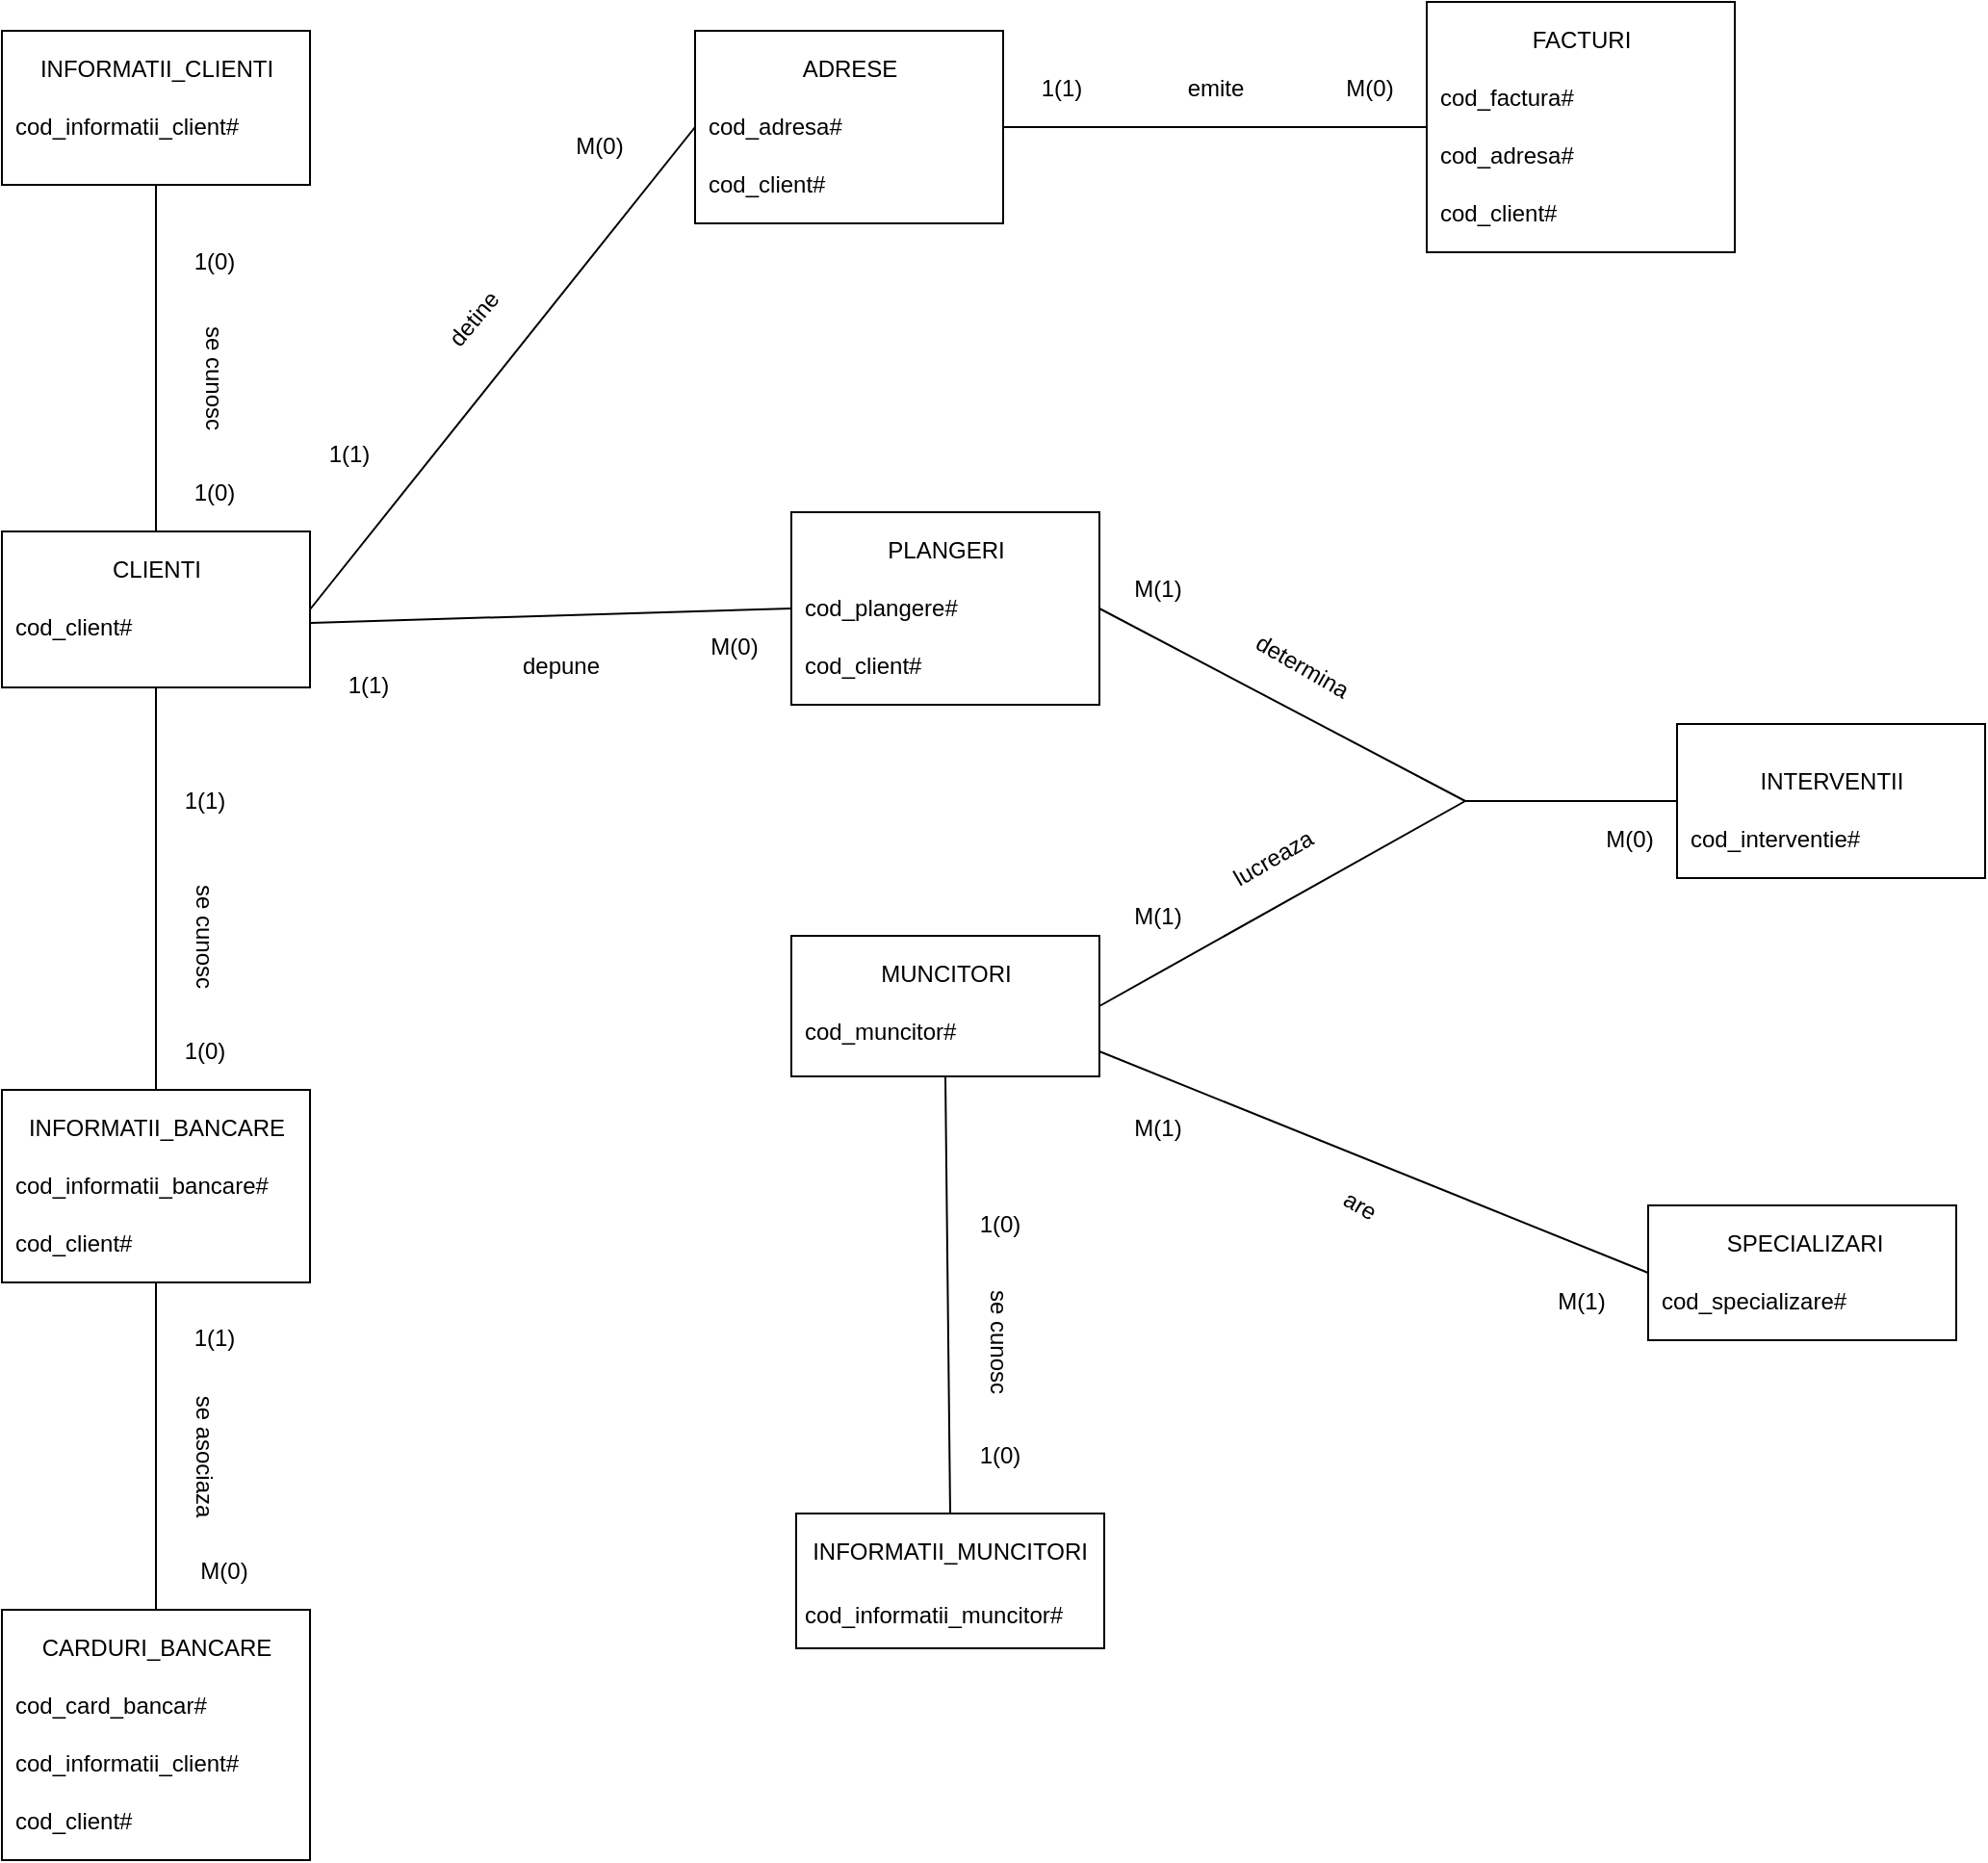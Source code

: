 <mxfile version="18.0.5" type="device"><diagram id="R2lEEEUBdFMjLlhIrx00" name="Page-1"><mxGraphModel dx="1422" dy="794" grid="0" gridSize="10" guides="1" tooltips="1" connect="1" arrows="1" fold="1" page="1" pageScale="1" pageWidth="850" pageHeight="1100" math="0" shadow="0" extFonts="Permanent Marker^https://fonts.googleapis.com/css?family=Permanent+Marker"><root><mxCell id="0"/><mxCell id="1" parent="0"/><mxCell id="WcWnzePYkTj_mOHBXgVc-1" value="" style="rounded=0;whiteSpace=wrap;html=1;fillColor=none;" parent="1" vertex="1"><mxGeometry x="40" y="280" width="160" height="81" as="geometry"/></mxCell><mxCell id="WcWnzePYkTj_mOHBXgVc-2" value="CLIENTI" style="text;html=1;resizable=0;autosize=1;align=center;verticalAlign=middle;points=[];fillColor=none;strokeColor=none;rounded=0;" parent="1" vertex="1"><mxGeometry x="90" y="290" width="60" height="20" as="geometry"/></mxCell><mxCell id="WcWnzePYkTj_mOHBXgVc-3" value="cod_client#" style="text;html=1;resizable=0;autosize=1;align=left;verticalAlign=middle;points=[];fillColor=none;strokeColor=none;rounded=0;" parent="1" vertex="1"><mxGeometry x="45" y="320" width="80" height="20" as="geometry"/></mxCell><mxCell id="WcWnzePYkTj_mOHBXgVc-4" value="" style="rounded=0;whiteSpace=wrap;html=1;fillColor=none;" parent="1" vertex="1"><mxGeometry x="40" y="570" width="160" height="100" as="geometry"/></mxCell><mxCell id="WcWnzePYkTj_mOHBXgVc-23" value="INFORMATII_BANCARE&lt;br&gt;" style="text;html=1;resizable=0;autosize=1;align=center;verticalAlign=middle;points=[];fillColor=none;strokeColor=none;rounded=0;" parent="1" vertex="1"><mxGeometry x="45" y="580" width="150" height="20" as="geometry"/></mxCell><mxCell id="WcWnzePYkTj_mOHBXgVc-24" value="cod_informatii_bancare#" style="text;html=1;resizable=0;autosize=1;align=left;verticalAlign=middle;points=[];fillColor=none;strokeColor=none;rounded=0;" parent="1" vertex="1"><mxGeometry x="45" y="610" width="150" height="20" as="geometry"/></mxCell><mxCell id="WcWnzePYkTj_mOHBXgVc-25" value="&lt;div style=&quot;&quot;&gt;&lt;span style=&quot;background-color: initial;&quot;&gt;cod_client#&lt;/span&gt;&lt;/div&gt;" style="text;html=1;resizable=0;autosize=1;align=left;verticalAlign=middle;points=[];fillColor=none;strokeColor=none;rounded=0;" parent="1" vertex="1"><mxGeometry x="45" y="640" width="80" height="20" as="geometry"/></mxCell><mxCell id="WcWnzePYkTj_mOHBXgVc-26" value="se cunosc&lt;br&gt;" style="text;html=1;resizable=0;autosize=1;align=center;verticalAlign=middle;points=[];fillColor=none;strokeColor=none;rounded=0;rotation=90;" parent="1" vertex="1"><mxGeometry x="110" y="480" width="70" height="20" as="geometry"/></mxCell><mxCell id="WcWnzePYkTj_mOHBXgVc-27" value="1(1)" style="text;html=1;resizable=0;autosize=1;align=center;verticalAlign=middle;points=[];fillColor=none;strokeColor=none;rounded=0;rotation=0;" parent="1" vertex="1"><mxGeometry x="125" y="410" width="40" height="20" as="geometry"/></mxCell><mxCell id="WcWnzePYkTj_mOHBXgVc-28" value="1(0)" style="text;html=1;resizable=0;autosize=1;align=center;verticalAlign=middle;points=[];fillColor=none;strokeColor=none;rounded=0;rotation=0;" parent="1" vertex="1"><mxGeometry x="125" y="540" width="40" height="20" as="geometry"/></mxCell><mxCell id="WcWnzePYkTj_mOHBXgVc-29" value="" style="rounded=0;whiteSpace=wrap;html=1;fillColor=none;" parent="1" vertex="1"><mxGeometry x="40" y="840" width="160" height="130" as="geometry"/></mxCell><mxCell id="WcWnzePYkTj_mOHBXgVc-30" value="CARDURI_BANCARE" style="text;html=1;resizable=0;autosize=1;align=center;verticalAlign=middle;points=[];fillColor=none;strokeColor=none;rounded=0;" parent="1" vertex="1"><mxGeometry x="55" y="850" width="130" height="20" as="geometry"/></mxCell><mxCell id="WcWnzePYkTj_mOHBXgVc-31" value="cod_card_bancar#" style="text;html=1;resizable=0;autosize=1;align=left;verticalAlign=middle;points=[];fillColor=none;strokeColor=none;rounded=0;" parent="1" vertex="1"><mxGeometry x="45" y="880" width="110" height="20" as="geometry"/></mxCell><mxCell id="WcWnzePYkTj_mOHBXgVc-32" value="cod_informatii_client#" style="text;html=1;resizable=0;autosize=1;align=left;verticalAlign=middle;points=[];fillColor=none;strokeColor=none;rounded=0;" parent="1" vertex="1"><mxGeometry x="45" y="910" width="130" height="20" as="geometry"/></mxCell><mxCell id="WcWnzePYkTj_mOHBXgVc-34" value="cod_client#" style="text;html=1;resizable=0;autosize=1;align=left;verticalAlign=middle;points=[];fillColor=none;strokeColor=none;rounded=0;" parent="1" vertex="1"><mxGeometry x="45" y="940" width="80" height="20" as="geometry"/></mxCell><mxCell id="WcWnzePYkTj_mOHBXgVc-35" value="se asociaza&lt;br&gt;" style="text;html=1;resizable=0;autosize=1;align=center;verticalAlign=middle;points=[];fillColor=none;strokeColor=none;rounded=0;rotation=90;" parent="1" vertex="1"><mxGeometry x="105" y="750" width="80" height="20" as="geometry"/></mxCell><mxCell id="WcWnzePYkTj_mOHBXgVc-36" value="1(1)" style="text;html=1;resizable=0;autosize=1;align=center;verticalAlign=middle;points=[];fillColor=none;strokeColor=none;rounded=0;rotation=0;" parent="1" vertex="1"><mxGeometry x="130" y="689" width="40" height="20" as="geometry"/></mxCell><mxCell id="WcWnzePYkTj_mOHBXgVc-37" value="M(0)" style="text;html=1;resizable=0;autosize=1;align=center;verticalAlign=middle;points=[];fillColor=none;strokeColor=none;rounded=0;rotation=0;" parent="1" vertex="1"><mxGeometry x="135" y="810" width="40" height="20" as="geometry"/></mxCell><mxCell id="WcWnzePYkTj_mOHBXgVc-38" value="" style="rounded=0;whiteSpace=wrap;html=1;fillColor=none;" parent="1" vertex="1"><mxGeometry x="40" y="20" width="160" height="80" as="geometry"/></mxCell><mxCell id="WcWnzePYkTj_mOHBXgVc-39" value="INFORMATII_CLIENTI" style="text;html=1;resizable=0;autosize=1;align=center;verticalAlign=middle;points=[];fillColor=none;strokeColor=none;rounded=0;" parent="1" vertex="1"><mxGeometry x="50" y="30" width="140" height="20" as="geometry"/></mxCell><mxCell id="WcWnzePYkTj_mOHBXgVc-40" value="cod_informatii_client#" style="text;html=1;resizable=0;autosize=1;align=left;verticalAlign=middle;points=[];fillColor=none;strokeColor=none;rounded=0;" parent="1" vertex="1"><mxGeometry x="45" y="60" width="130" height="20" as="geometry"/></mxCell><mxCell id="WcWnzePYkTj_mOHBXgVc-42" value="" style="endArrow=none;html=1;rounded=0;entryX=0.5;entryY=1;entryDx=0;entryDy=0;" parent="1" source="WcWnzePYkTj_mOHBXgVc-1" target="WcWnzePYkTj_mOHBXgVc-38" edge="1"><mxGeometry width="50" height="50" relative="1" as="geometry"><mxPoint x="350" y="260" as="sourcePoint"/><mxPoint x="210" y="180" as="targetPoint"/></mxGeometry></mxCell><mxCell id="WcWnzePYkTj_mOHBXgVc-43" value="" style="endArrow=none;html=1;rounded=0;entryX=0.5;entryY=1;entryDx=0;entryDy=0;exitX=0.5;exitY=0;exitDx=0;exitDy=0;" parent="1" source="WcWnzePYkTj_mOHBXgVc-29" target="WcWnzePYkTj_mOHBXgVc-4" edge="1"><mxGeometry width="50" height="50" relative="1" as="geometry"><mxPoint x="310" y="700" as="sourcePoint"/><mxPoint x="360" y="650" as="targetPoint"/></mxGeometry></mxCell><mxCell id="WcWnzePYkTj_mOHBXgVc-44" value="" style="endArrow=none;html=1;rounded=0;entryX=0.5;entryY=1;entryDx=0;entryDy=0;exitX=0.5;exitY=0;exitDx=0;exitDy=0;" parent="1" source="WcWnzePYkTj_mOHBXgVc-4" target="WcWnzePYkTj_mOHBXgVc-1" edge="1"><mxGeometry width="50" height="50" relative="1" as="geometry"><mxPoint x="330" y="590" as="sourcePoint"/><mxPoint x="120" y="400" as="targetPoint"/></mxGeometry></mxCell><mxCell id="WcWnzePYkTj_mOHBXgVc-45" value="se cunosc&lt;br&gt;" style="text;html=1;resizable=0;autosize=1;align=center;verticalAlign=middle;points=[];fillColor=none;strokeColor=none;rounded=0;rotation=90;" parent="1" vertex="1"><mxGeometry x="115" y="190" width="70" height="20" as="geometry"/></mxCell><mxCell id="WcWnzePYkTj_mOHBXgVc-46" value="1(0)" style="text;html=1;resizable=0;autosize=1;align=center;verticalAlign=middle;points=[];fillColor=none;strokeColor=none;rounded=0;rotation=0;" parent="1" vertex="1"><mxGeometry x="130" y="130" width="40" height="20" as="geometry"/></mxCell><mxCell id="WcWnzePYkTj_mOHBXgVc-47" value="1(0)" style="text;html=1;resizable=0;autosize=1;align=center;verticalAlign=middle;points=[];fillColor=none;strokeColor=none;rounded=0;rotation=0;" parent="1" vertex="1"><mxGeometry x="130" y="250" width="40" height="20" as="geometry"/></mxCell><mxCell id="WcWnzePYkTj_mOHBXgVc-48" value="" style="rounded=0;whiteSpace=wrap;html=1;fillColor=none;" parent="1" vertex="1"><mxGeometry x="400" y="20" width="160" height="100" as="geometry"/></mxCell><mxCell id="WcWnzePYkTj_mOHBXgVc-49" value="ADRESE" style="text;html=1;resizable=0;autosize=1;align=center;verticalAlign=middle;points=[];fillColor=none;strokeColor=none;rounded=0;" parent="1" vertex="1"><mxGeometry x="450" y="30" width="60" height="20" as="geometry"/></mxCell><mxCell id="WcWnzePYkTj_mOHBXgVc-50" value="cod_adresa#" style="text;html=1;resizable=0;autosize=1;align=left;verticalAlign=middle;points=[];fillColor=none;strokeColor=none;rounded=0;" parent="1" vertex="1"><mxGeometry x="405" y="60" width="80" height="20" as="geometry"/></mxCell><mxCell id="WcWnzePYkTj_mOHBXgVc-51" value="&lt;div style=&quot;&quot;&gt;&lt;span style=&quot;background-color: initial;&quot;&gt;cod_client#&lt;/span&gt;&lt;/div&gt;" style="text;html=1;resizable=0;autosize=1;align=left;verticalAlign=middle;points=[];fillColor=none;strokeColor=none;rounded=0;" parent="1" vertex="1"><mxGeometry x="405" y="90" width="80" height="20" as="geometry"/></mxCell><mxCell id="WcWnzePYkTj_mOHBXgVc-52" value="" style="endArrow=none;html=1;rounded=0;exitX=1;exitY=0.5;exitDx=0;exitDy=0;entryX=0;entryY=0.5;entryDx=0;entryDy=0;" parent="1" source="WcWnzePYkTj_mOHBXgVc-1" target="WcWnzePYkTj_mOHBXgVc-48" edge="1"><mxGeometry width="50" height="50" relative="1" as="geometry"><mxPoint x="540" y="280" as="sourcePoint"/><mxPoint x="590" y="230" as="targetPoint"/></mxGeometry></mxCell><mxCell id="WcWnzePYkTj_mOHBXgVc-53" value="detine&lt;br&gt;" style="text;html=1;resizable=0;autosize=1;align=center;verticalAlign=middle;points=[];fillColor=none;strokeColor=none;rounded=0;rotation=-50;" parent="1" vertex="1"><mxGeometry x="260" y="160" width="50" height="20" as="geometry"/></mxCell><mxCell id="WcWnzePYkTj_mOHBXgVc-54" value="1(1)" style="text;html=1;resizable=0;autosize=1;align=center;verticalAlign=middle;points=[];fillColor=none;strokeColor=none;rounded=0;rotation=0;" parent="1" vertex="1"><mxGeometry x="200" y="230" width="40" height="20" as="geometry"/></mxCell><mxCell id="WcWnzePYkTj_mOHBXgVc-55" value="M(0)" style="text;html=1;resizable=0;autosize=1;align=center;verticalAlign=middle;points=[];fillColor=none;strokeColor=none;rounded=0;rotation=0;" parent="1" vertex="1"><mxGeometry x="330" y="70" width="40" height="20" as="geometry"/></mxCell><mxCell id="WcWnzePYkTj_mOHBXgVc-61" value="" style="rounded=0;whiteSpace=wrap;html=1;fillColor=none;" parent="1" vertex="1"><mxGeometry x="780" y="5" width="160" height="130" as="geometry"/></mxCell><mxCell id="WcWnzePYkTj_mOHBXgVc-62" value="FACTURI" style="text;html=1;resizable=0;autosize=1;align=center;verticalAlign=middle;points=[];fillColor=none;strokeColor=none;rounded=0;" parent="1" vertex="1"><mxGeometry x="825" y="15" width="70" height="20" as="geometry"/></mxCell><mxCell id="WcWnzePYkTj_mOHBXgVc-63" value="cod_factura#" style="text;html=1;resizable=0;autosize=1;align=left;verticalAlign=middle;points=[];fillColor=none;strokeColor=none;rounded=0;" parent="1" vertex="1"><mxGeometry x="785" y="45" width="80" height="20" as="geometry"/></mxCell><mxCell id="WcWnzePYkTj_mOHBXgVc-64" value="cod_adresa#" style="text;html=1;resizable=0;autosize=1;align=left;verticalAlign=middle;points=[];fillColor=none;strokeColor=none;rounded=0;" parent="1" vertex="1"><mxGeometry x="785" y="75" width="80" height="20" as="geometry"/></mxCell><mxCell id="WcWnzePYkTj_mOHBXgVc-65" value="cod_client#" style="text;html=1;resizable=0;autosize=1;align=left;verticalAlign=middle;points=[];fillColor=none;strokeColor=none;rounded=0;" parent="1" vertex="1"><mxGeometry x="785" y="105" width="80" height="20" as="geometry"/></mxCell><mxCell id="WcWnzePYkTj_mOHBXgVc-66" value="" style="endArrow=none;html=1;rounded=0;exitX=1;exitY=0.5;exitDx=0;exitDy=0;entryX=0;entryY=0.5;entryDx=0;entryDy=0;" parent="1" source="WcWnzePYkTj_mOHBXgVc-48" target="WcWnzePYkTj_mOHBXgVc-61" edge="1"><mxGeometry width="50" height="50" relative="1" as="geometry"><mxPoint x="790" y="180" as="sourcePoint"/><mxPoint x="840" y="130" as="targetPoint"/></mxGeometry></mxCell><mxCell id="WcWnzePYkTj_mOHBXgVc-67" value="emite&lt;br&gt;" style="text;html=1;resizable=0;autosize=1;align=center;verticalAlign=middle;points=[];fillColor=none;strokeColor=none;rounded=0;" parent="1" vertex="1"><mxGeometry x="650" y="40" width="40" height="20" as="geometry"/></mxCell><mxCell id="WcWnzePYkTj_mOHBXgVc-68" value="1(1)" style="text;html=1;resizable=0;autosize=1;align=center;verticalAlign=middle;points=[];fillColor=none;strokeColor=none;rounded=0;rotation=0;" parent="1" vertex="1"><mxGeometry x="570" y="40" width="40" height="20" as="geometry"/></mxCell><mxCell id="WcWnzePYkTj_mOHBXgVc-69" value="M(0)" style="text;html=1;resizable=0;autosize=1;align=center;verticalAlign=middle;points=[];fillColor=none;strokeColor=none;rounded=0;rotation=0;" parent="1" vertex="1"><mxGeometry x="730" y="40" width="40" height="20" as="geometry"/></mxCell><mxCell id="WcWnzePYkTj_mOHBXgVc-70" value="" style="rounded=0;whiteSpace=wrap;html=1;fillColor=none;" parent="1" vertex="1"><mxGeometry x="450" y="270" width="160" height="100" as="geometry"/></mxCell><mxCell id="WcWnzePYkTj_mOHBXgVc-71" value="PLANGERI" style="text;html=1;resizable=0;autosize=1;align=center;verticalAlign=middle;points=[];fillColor=none;strokeColor=none;rounded=0;" parent="1" vertex="1"><mxGeometry x="490" y="280" width="80" height="20" as="geometry"/></mxCell><mxCell id="WcWnzePYkTj_mOHBXgVc-72" value="cod_plangere#" style="text;html=1;resizable=0;autosize=1;align=left;verticalAlign=middle;points=[];fillColor=none;strokeColor=none;rounded=0;" parent="1" vertex="1"><mxGeometry x="455" y="310" width="90" height="20" as="geometry"/></mxCell><mxCell id="WcWnzePYkTj_mOHBXgVc-73" value="&lt;div style=&quot;&quot;&gt;&lt;span style=&quot;background-color: initial;&quot;&gt;cod_client#&lt;/span&gt;&lt;/div&gt;" style="text;html=1;resizable=0;autosize=1;align=left;verticalAlign=middle;points=[];fillColor=none;strokeColor=none;rounded=0;" parent="1" vertex="1"><mxGeometry x="455" y="340" width="80" height="20" as="geometry"/></mxCell><mxCell id="WcWnzePYkTj_mOHBXgVc-74" value="" style="endArrow=none;html=1;rounded=0;exitX=1.003;exitY=0.586;exitDx=0;exitDy=0;exitPerimeter=0;entryX=0;entryY=0.5;entryDx=0;entryDy=0;" parent="1" source="WcWnzePYkTj_mOHBXgVc-1" target="WcWnzePYkTj_mOHBXgVc-70" edge="1"><mxGeometry width="50" height="50" relative="1" as="geometry"><mxPoint x="610" y="410" as="sourcePoint"/><mxPoint x="660" y="360" as="targetPoint"/></mxGeometry></mxCell><mxCell id="WcWnzePYkTj_mOHBXgVc-75" value="depune&lt;br&gt;" style="text;html=1;resizable=0;autosize=1;align=center;verticalAlign=middle;points=[];fillColor=none;strokeColor=none;rounded=0;" parent="1" vertex="1"><mxGeometry x="300" y="340" width="60" height="20" as="geometry"/></mxCell><mxCell id="WcWnzePYkTj_mOHBXgVc-76" value="1(1)" style="text;html=1;resizable=0;autosize=1;align=center;verticalAlign=middle;points=[];fillColor=none;strokeColor=none;rounded=0;rotation=0;" parent="1" vertex="1"><mxGeometry x="210" y="350" width="40" height="20" as="geometry"/></mxCell><mxCell id="WcWnzePYkTj_mOHBXgVc-77" value="M(0)" style="text;html=1;resizable=0;autosize=1;align=center;verticalAlign=middle;points=[];fillColor=none;strokeColor=none;rounded=0;rotation=0;" parent="1" vertex="1"><mxGeometry x="400" y="330" width="40" height="20" as="geometry"/></mxCell><mxCell id="WcWnzePYkTj_mOHBXgVc-78" value="" style="rounded=0;whiteSpace=wrap;html=1;fillColor=none;" parent="1" vertex="1"><mxGeometry x="450" y="490" width="160" height="73" as="geometry"/></mxCell><mxCell id="WcWnzePYkTj_mOHBXgVc-79" value="MUNCITORI" style="text;html=1;resizable=0;autosize=1;align=center;verticalAlign=middle;points=[];fillColor=none;strokeColor=none;rounded=0;" parent="1" vertex="1"><mxGeometry x="490" y="500" width="80" height="20" as="geometry"/></mxCell><mxCell id="WcWnzePYkTj_mOHBXgVc-80" value="cod_muncitor#" style="text;html=1;resizable=0;autosize=1;align=left;verticalAlign=middle;points=[];fillColor=none;strokeColor=none;rounded=0;" parent="1" vertex="1"><mxGeometry x="455" y="530" width="90" height="20" as="geometry"/></mxCell><mxCell id="WcWnzePYkTj_mOHBXgVc-81" value="" style="rounded=0;whiteSpace=wrap;html=1;fillColor=none;" parent="1" vertex="1"><mxGeometry x="910" y="380" width="160" height="80" as="geometry"/></mxCell><mxCell id="WcWnzePYkTj_mOHBXgVc-82" value="INTERVENTII" style="text;html=1;resizable=0;autosize=1;align=center;verticalAlign=middle;points=[];fillColor=none;strokeColor=none;rounded=0;" parent="1" vertex="1"><mxGeometry x="948" y="401" width="84" height="18" as="geometry"/></mxCell><mxCell id="WcWnzePYkTj_mOHBXgVc-83" value="cod_interventie#" style="text;html=1;resizable=0;autosize=1;align=left;verticalAlign=middle;points=[];fillColor=none;strokeColor=none;rounded=0;" parent="1" vertex="1"><mxGeometry x="915" y="430" width="100" height="20" as="geometry"/></mxCell><mxCell id="WcWnzePYkTj_mOHBXgVc-84" value="" style="endArrow=none;html=1;rounded=0;exitX=1;exitY=0.5;exitDx=0;exitDy=0;" parent="1" source="WcWnzePYkTj_mOHBXgVc-70" edge="1"><mxGeometry width="50" height="50" relative="1" as="geometry"><mxPoint x="820" y="440" as="sourcePoint"/><mxPoint x="800" y="420" as="targetPoint"/></mxGeometry></mxCell><mxCell id="WcWnzePYkTj_mOHBXgVc-85" value="" style="endArrow=none;html=1;rounded=0;exitX=1;exitY=0.5;exitDx=0;exitDy=0;" parent="1" source="WcWnzePYkTj_mOHBXgVc-78" edge="1"><mxGeometry width="50" height="50" relative="1" as="geometry"><mxPoint x="820" y="440" as="sourcePoint"/><mxPoint x="800" y="420" as="targetPoint"/></mxGeometry></mxCell><mxCell id="WcWnzePYkTj_mOHBXgVc-86" value="" style="endArrow=none;html=1;rounded=0;entryX=0;entryY=0.5;entryDx=0;entryDy=0;" parent="1" target="WcWnzePYkTj_mOHBXgVc-81" edge="1"><mxGeometry width="50" height="50" relative="1" as="geometry"><mxPoint x="800" y="420" as="sourcePoint"/><mxPoint x="870" y="390" as="targetPoint"/></mxGeometry></mxCell><mxCell id="WcWnzePYkTj_mOHBXgVc-88" value="lucreaza" style="text;html=1;resizable=0;autosize=1;align=center;verticalAlign=middle;points=[];fillColor=none;strokeColor=none;rounded=0;rotation=-30;" parent="1" vertex="1"><mxGeometry x="670" y="440" width="60" height="20" as="geometry"/></mxCell><mxCell id="WcWnzePYkTj_mOHBXgVc-89" value="determina" style="text;html=1;resizable=0;autosize=1;align=center;verticalAlign=middle;points=[];fillColor=none;strokeColor=none;rounded=0;rotation=30;" parent="1" vertex="1"><mxGeometry x="680" y="340" width="70" height="20" as="geometry"/></mxCell><mxCell id="WcWnzePYkTj_mOHBXgVc-90" value="M(1)" style="text;html=1;resizable=0;autosize=1;align=center;verticalAlign=middle;points=[];fillColor=none;strokeColor=none;rounded=0;rotation=0;" parent="1" vertex="1"><mxGeometry x="620" y="300" width="40" height="20" as="geometry"/></mxCell><mxCell id="WcWnzePYkTj_mOHBXgVc-91" value="M(1)" style="text;html=1;resizable=0;autosize=1;align=center;verticalAlign=middle;points=[];fillColor=none;strokeColor=none;rounded=0;rotation=0;" parent="1" vertex="1"><mxGeometry x="620" y="470" width="40" height="20" as="geometry"/></mxCell><mxCell id="WcWnzePYkTj_mOHBXgVc-92" value="M(0)" style="text;html=1;resizable=0;autosize=1;align=center;verticalAlign=middle;points=[];fillColor=none;strokeColor=none;rounded=0;rotation=0;" parent="1" vertex="1"><mxGeometry x="865" y="430" width="40" height="20" as="geometry"/></mxCell><mxCell id="WcWnzePYkTj_mOHBXgVc-94" value="" style="rounded=0;whiteSpace=wrap;html=1;fillColor=none;" parent="1" vertex="1"><mxGeometry x="452.5" y="790" width="160" height="70" as="geometry"/></mxCell><mxCell id="WcWnzePYkTj_mOHBXgVc-95" value="INFORMATII_MUNCITORI" style="text;html=1;resizable=0;autosize=1;align=center;verticalAlign=middle;points=[];fillColor=none;strokeColor=none;rounded=0;" parent="1" vertex="1"><mxGeometry x="455" y="801" width="153" height="18" as="geometry"/></mxCell><mxCell id="WcWnzePYkTj_mOHBXgVc-96" value="cod_informatii_muncitor#" style="text;html=1;resizable=0;autosize=1;align=left;verticalAlign=middle;points=[];fillColor=none;strokeColor=none;rounded=0;" parent="1" vertex="1"><mxGeometry x="455" y="833" width="150" height="20" as="geometry"/></mxCell><mxCell id="WcWnzePYkTj_mOHBXgVc-98" value="se cunosc&lt;br&gt;" style="text;html=1;resizable=0;autosize=1;align=center;verticalAlign=middle;points=[];fillColor=none;strokeColor=none;rounded=0;rotation=90;" parent="1" vertex="1"><mxGeometry x="522.5" y="690" width="70" height="20" as="geometry"/></mxCell><mxCell id="WcWnzePYkTj_mOHBXgVc-99" value="1(0)" style="text;html=1;resizable=0;autosize=1;align=center;verticalAlign=middle;points=[];fillColor=none;strokeColor=none;rounded=0;rotation=0;" parent="1" vertex="1"><mxGeometry x="537.5" y="630" width="40" height="20" as="geometry"/></mxCell><mxCell id="WcWnzePYkTj_mOHBXgVc-100" value="1(0)" style="text;html=1;resizable=0;autosize=1;align=center;verticalAlign=middle;points=[];fillColor=none;strokeColor=none;rounded=0;rotation=0;" parent="1" vertex="1"><mxGeometry x="537.5" y="750" width="40" height="20" as="geometry"/></mxCell><mxCell id="WcWnzePYkTj_mOHBXgVc-101" value="" style="endArrow=none;html=1;rounded=0;exitX=0.5;exitY=0;exitDx=0;exitDy=0;entryX=0.5;entryY=1;entryDx=0;entryDy=0;" parent="1" source="WcWnzePYkTj_mOHBXgVc-94" target="WcWnzePYkTj_mOHBXgVc-78" edge="1"><mxGeometry width="50" height="50" relative="1" as="geometry"><mxPoint x="570" y="620" as="sourcePoint"/><mxPoint x="620" y="570" as="targetPoint"/></mxGeometry></mxCell><mxCell id="WcWnzePYkTj_mOHBXgVc-102" value="" style="rounded=0;whiteSpace=wrap;html=1;fillColor=none;" parent="1" vertex="1"><mxGeometry x="895" y="630" width="160" height="70" as="geometry"/></mxCell><mxCell id="WcWnzePYkTj_mOHBXgVc-103" value="SPECIALIZARI" style="text;html=1;resizable=0;autosize=1;align=center;verticalAlign=middle;points=[];fillColor=none;strokeColor=none;rounded=0;" parent="1" vertex="1"><mxGeometry x="930" y="641" width="91" height="18" as="geometry"/></mxCell><mxCell id="WcWnzePYkTj_mOHBXgVc-104" value="cod_specializare#" style="text;html=1;resizable=0;autosize=1;align=left;verticalAlign=middle;points=[];fillColor=none;strokeColor=none;rounded=0;" parent="1" vertex="1"><mxGeometry x="900" y="671" width="106" height="18" as="geometry"/></mxCell><mxCell id="WcWnzePYkTj_mOHBXgVc-105" value="" style="endArrow=none;html=1;rounded=0;entryX=0;entryY=0.5;entryDx=0;entryDy=0;" parent="1" target="WcWnzePYkTj_mOHBXgVc-102" edge="1"><mxGeometry width="50" height="50" relative="1" as="geometry"><mxPoint x="610" y="550" as="sourcePoint"/><mxPoint x="900" y="670" as="targetPoint"/></mxGeometry></mxCell><mxCell id="WcWnzePYkTj_mOHBXgVc-106" value="are" style="text;html=1;resizable=0;autosize=1;align=center;verticalAlign=middle;points=[];fillColor=none;strokeColor=none;rounded=0;rotation=30;" parent="1" vertex="1"><mxGeometry x="730" y="620" width="30" height="20" as="geometry"/></mxCell><mxCell id="WcWnzePYkTj_mOHBXgVc-107" value="M(1)" style="text;html=1;resizable=0;autosize=1;align=center;verticalAlign=middle;points=[];fillColor=none;strokeColor=none;rounded=0;rotation=0;" parent="1" vertex="1"><mxGeometry x="620" y="580" width="40" height="20" as="geometry"/></mxCell><mxCell id="WcWnzePYkTj_mOHBXgVc-108" value="M(1)" style="text;html=1;resizable=0;autosize=1;align=center;verticalAlign=middle;points=[];fillColor=none;strokeColor=none;rounded=0;rotation=0;" parent="1" vertex="1"><mxGeometry x="840" y="670" width="40" height="20" as="geometry"/></mxCell><mxCell id="IpuQCNHTSX2K45Fa7tsP-3" style="edgeStyle=orthogonalEdgeStyle;rounded=0;orthogonalLoop=1;jettySize=auto;html=1;exitX=0.5;exitY=1;exitDx=0;exitDy=0;" parent="1" source="WcWnzePYkTj_mOHBXgVc-78" target="WcWnzePYkTj_mOHBXgVc-78" edge="1"><mxGeometry relative="1" as="geometry"/></mxCell></root></mxGraphModel></diagram></mxfile>